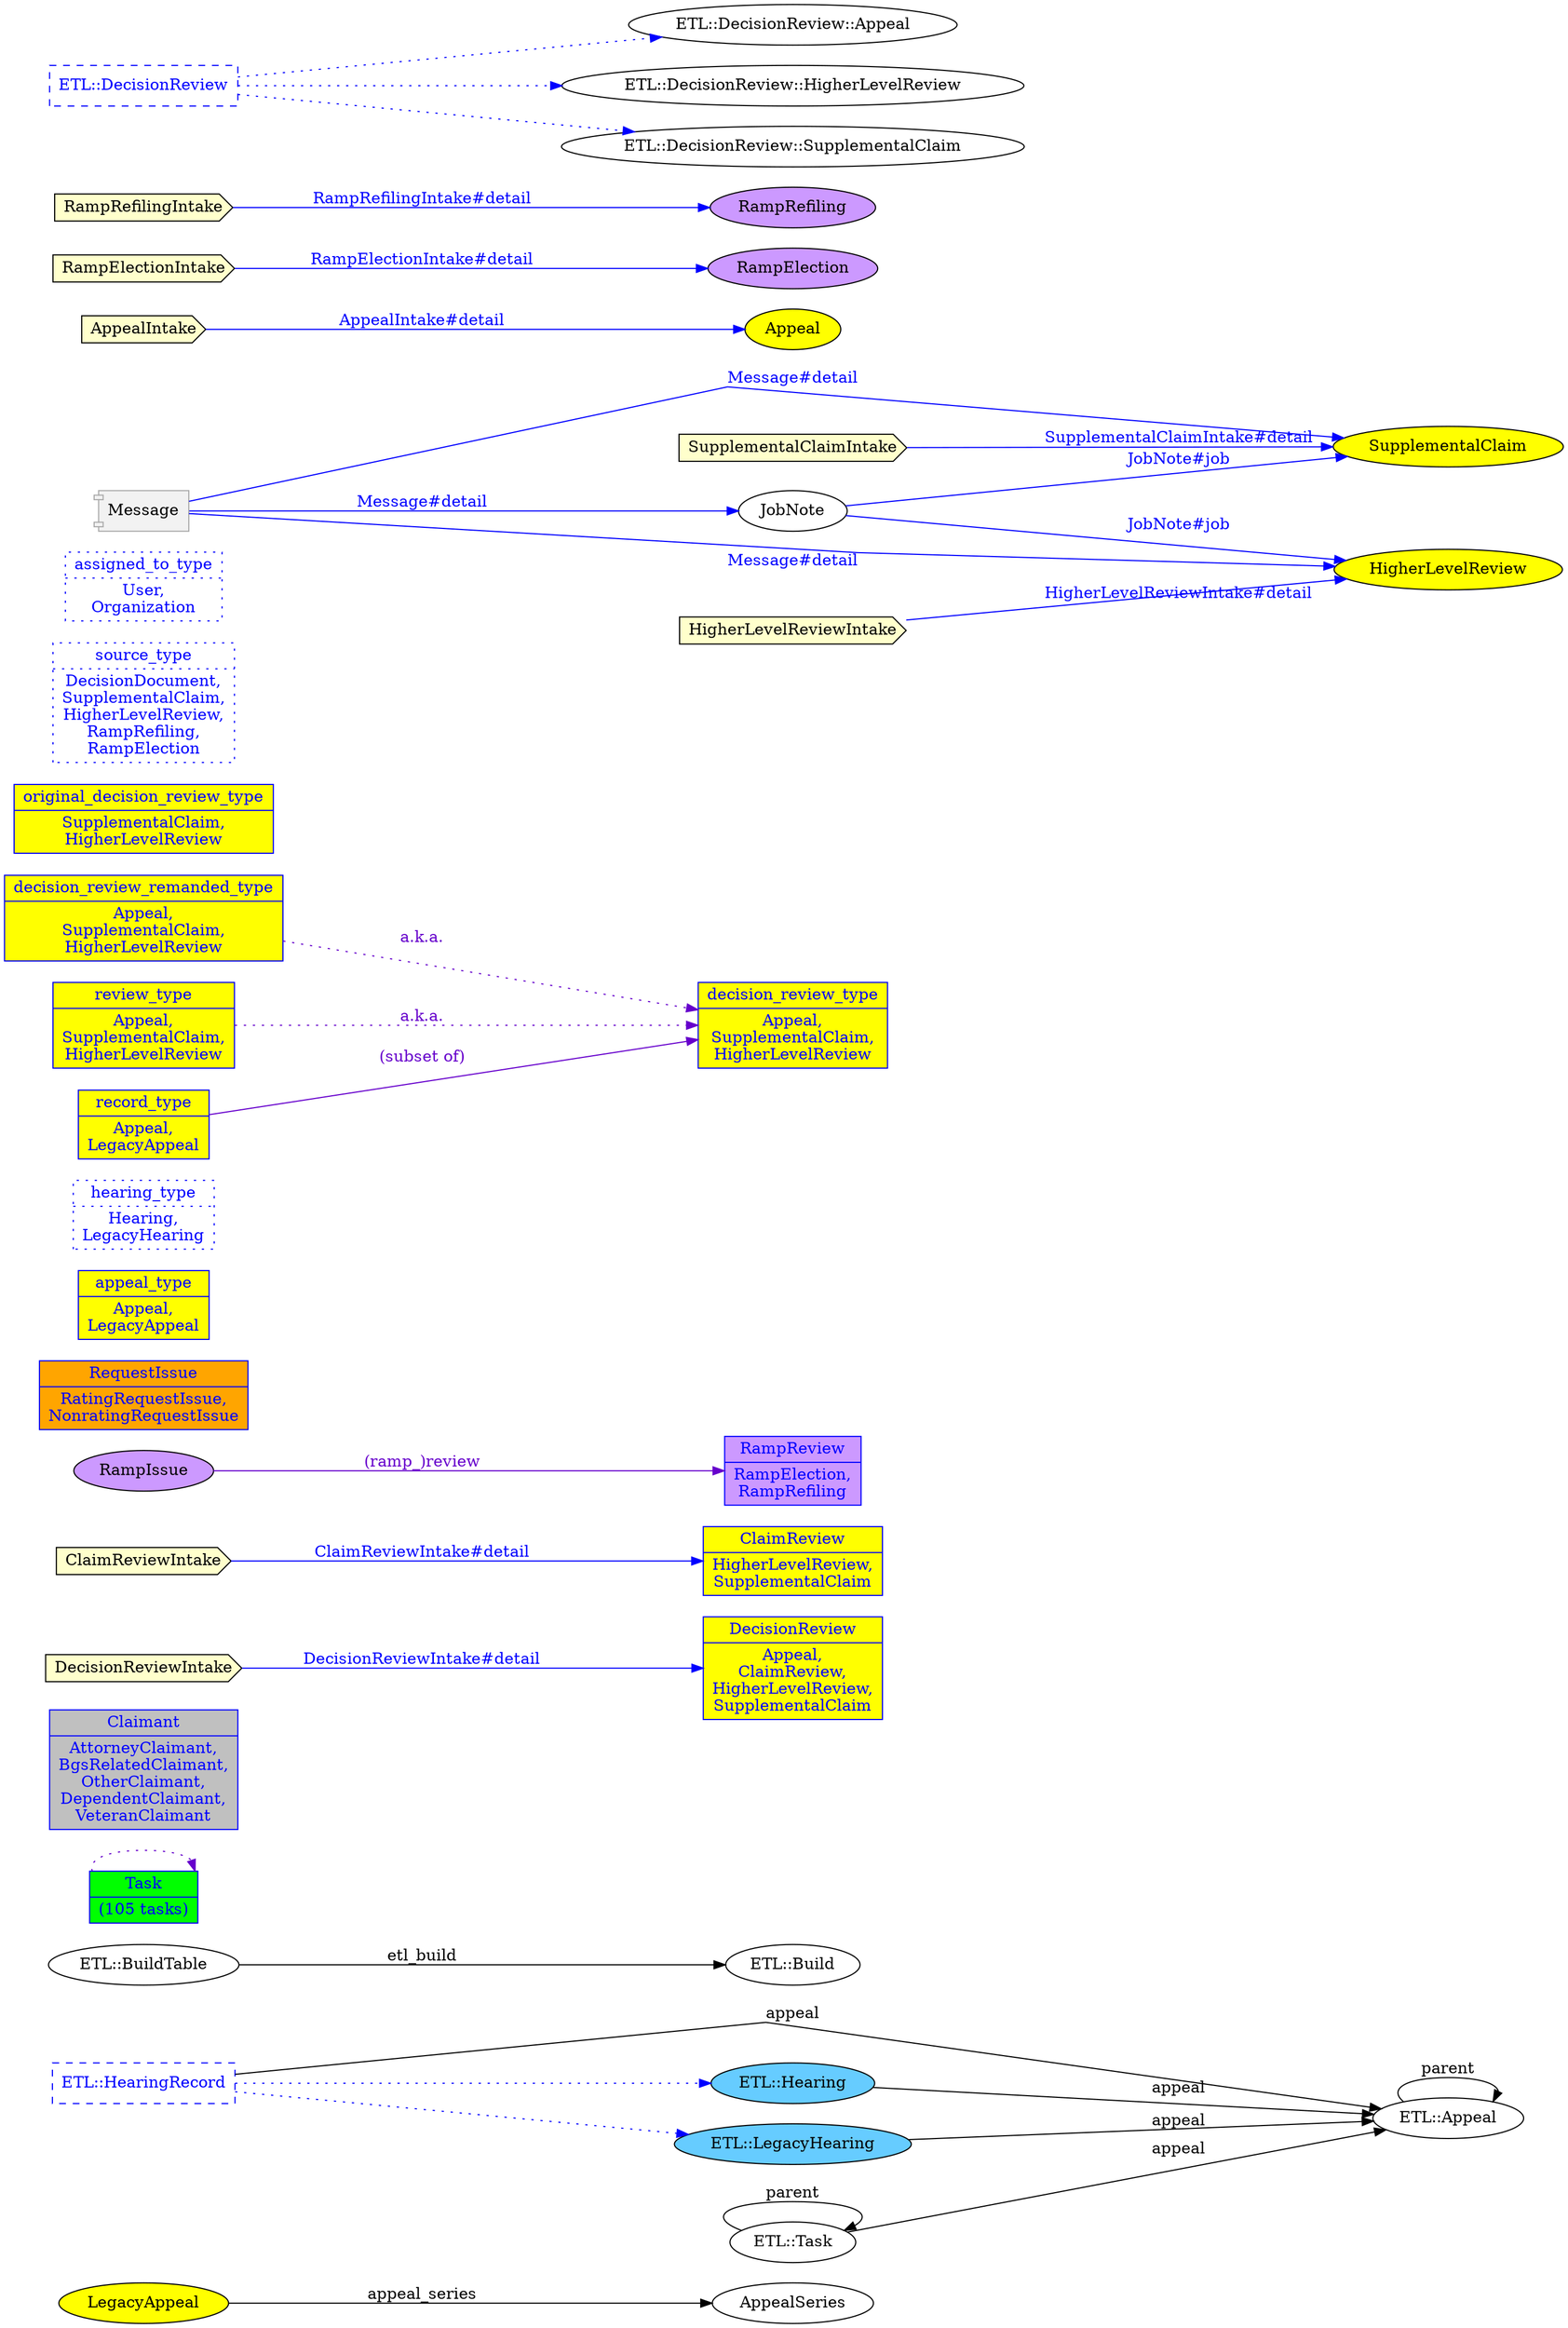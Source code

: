 digraph belongs_to_erd_subclasses {
	graph [bb="0,0,1104.3,2103",
		rankdir=LR,
		splines=line
	];
	node [label="\N"];
	AppealSeries	[
		label=AppealSeries,
		];
	LegacyAppeal	[fillcolor=yellow,
		label=LegacyAppeal,
		style=filled,
		];
	LegacyAppeal -> AppealSeries	[label=appeal_series,
		];
	"ETL::Appeal"	[
		label="ETL::Appeal",
		];
	"ETL::Appeal" -> "ETL::Appeal"	[label=parent,
		];
	"ETL::Build"	[
		label="ETL::Build",
		];
	"ETL::BuildTable"	[
		label="ETL::BuildTable",
		];
	"ETL::BuildTable" -> "ETL::Build"	[label=etl_build,
		];
	"ETL::HearingRecord"	[color=blue,
		fillcolor="#66ccff",
		fontcolor=blue,
		label="ETL::HearingRecord",
		shape=record,
		style=dashed,
		];
	"ETL::HearingRecord" -> "ETL::Appeal"	[label=appeal,
		];
	"ETL::Hearing"	[fillcolor="#66ccff",
		label="ETL::Hearing",
		style=filled,
		];
	"ETL::HearingRecord" -> "ETL::Hearing"	[color=blue,
		style=dotted];
	"ETL::LegacyHearing"	[fillcolor="#66ccff",
		label="ETL::LegacyHearing",
		style=filled,
		];
	"ETL::HearingRecord" -> "ETL::LegacyHearing"	[color=blue,
		style=dotted];
	"ETL::Task"	[
		label="ETL::Task",
		];
	"ETL::Task" -> "ETL::Appeal"	[label=appeal,
		];
	"ETL::Task" -> "ETL::Task"	[label=parent,
		];
	"ETL::Hearing" -> "ETL::Appeal"	[label=appeal,
		];
	"ETL::LegacyHearing" -> "ETL::Appeal"	[label=appeal,
		];
	Task	[color=blue,
		fillcolor=green,
		fontcolor=blue,
		label="Task|(105 tasks)",
		shape=record,
		style=filled,
		];
	Task -> Task	[color="#6600cc",
		fontcolor="#6600cc",
		style=dotted];
	Claimant	[color=blue,
		fillcolor=gray,
		fontcolor=blue,
		label="Claimant|AttorneyClaimant,\nBgsRelatedClaimant,\nOtherClaimant,\nDependentClaimant,\nVeteranClaimant",
		shape=record,
		style=filled,
		];
	DecisionReview	[color=blue,
		fillcolor=yellow,
		fontcolor=blue,
		label="DecisionReview|Appeal,\nClaimReview,\nHigherLevelReview,\nSupplementalClaim",
		shape=record,
		style=filled,
		];
	ClaimReview	[color=blue,
		fillcolor=yellow,
		fontcolor=blue,
		label="ClaimReview|HigherLevelReview,\nSupplementalClaim",
		shape=record,
		style=filled,
		];
	RampReview	[color=blue,
		fillcolor="#cc99ff",
		fontcolor=blue,
		label="RampReview|RampElection,\nRampRefiling",
		shape=record,
		style=filled,
		];
	RequestIssue	[color=blue,
		fillcolor=orange,
		fontcolor=blue,
		label="RequestIssue|RatingRequestIssue,\nNonratingRequestIssue",
		shape=record,
		style=filled,
		];
	appeal_type	[color=blue,
		fillcolor=yellow,
		fontcolor=blue,
		label="appeal_type|Appeal,\nLegacyAppeal",
		shape=record,
		style=filled,
		];
	hearing_type	[color=blue,
		fontcolor=blue,
		label="hearing_type|Hearing,\nLegacyHearing",
		shape=record,
		style=dotted,
		];
	decision_review_type	[color=blue,
		fillcolor=yellow,
		fontcolor=blue,
		label="decision_review_type|Appeal,\nSupplementalClaim,\nHigherLevelReview",
		shape=record,
		style=filled,
		];
	decision_review_remanded_type	[color=blue,
		fillcolor=yellow,
		fontcolor=blue,
		label="decision_review_remanded_type|Appeal,\nSupplementalClaim,\nHigherLevelReview",
		shape=record,
		style=filled,
		];
	decision_review_remanded_type -> decision_review_type	[color="#6600cc",
		fontcolor="#6600cc",
		label="a.k.a.",
		style=dotted];
	review_type	[color=blue,
		fillcolor=yellow,
		fontcolor=blue,
		label="review_type|Appeal,\nSupplementalClaim,\nHigherLevelReview",
		shape=record,
		style=filled,
		];
	review_type -> decision_review_type	[color="#6600cc",
		fontcolor="#6600cc",
		label="a.k.a.",
		style=dotted];
	original_decision_review_type	[color=blue,
		fillcolor=yellow,
		fontcolor=blue,
		label="original_decision_review_type|SupplementalClaim,\nHigherLevelReview",
		shape=record,
		style=filled,
		];
	source_type	[color=blue,
		fontcolor=blue,
		label="source_type|DecisionDocument,\nSupplementalClaim,\nHigherLevelReview,\nRampRefiling,\nRampElection",
		shape=record,
		style=dotted,
		];
	assigned_to_type	[color=blue,
		fontcolor=blue,
		label="assigned_to_type|User,\nOrganization",
		shape=record,
		style=dotted,
		];
	record_type	[color=blue,
		fillcolor=yellow,
		fontcolor=blue,
		label="record_type|Appeal,\nLegacyAppeal",
		shape=record,
		style=filled,
		];
	record_type -> decision_review_type	[color="#6600cc",
		fontcolor="#6600cc",
		label="(subset of)",
		];
	Message	[color="#aaaaaa",
		fillcolor="#f2f2f2",
		label=Message,
		shape=component,
		style=filled,
		];
	JobNote	[
		label=JobNote,
		];
	Message -> JobNote	[color=blue,
		fontcolor=blue,
		label="Message#detail",
		];
	SupplementalClaim	[fillcolor=yellow,
		label=SupplementalClaim,
		style=filled,
		];
	Message -> SupplementalClaim	[color=blue,
		fontcolor=blue,
		label="Message#detail",
		];
	HigherLevelReview	[fillcolor=yellow,
		label=HigherLevelReview,
		style=filled,
		];
	Message -> HigherLevelReview	[color=blue,
		fontcolor=blue,
		label="Message#detail",
		];
	JobNote -> SupplementalClaim	[color=blue,
		fontcolor=blue,
		label="JobNote#job",
		];
	JobNote -> HigherLevelReview	[color=blue,
		fontcolor=blue,
		label="JobNote#job",
		];
	AppealIntake	[fillcolor="#ffffcc",
		label=AppealIntake,
		shape=cds,
		style=filled,
		];
	Appeal	[fillcolor=yellow,
		label=Appeal,
		style=filled,
		];
	AppealIntake -> Appeal	[color=blue,
		fontcolor=blue,
		label="AppealIntake#detail",
		];
	RampElectionIntake	[fillcolor="#ffffcc",
		label=RampElectionIntake,
		shape=cds,
		style=filled,
		];
	RampElection	[fillcolor="#cc99ff",
		label=RampElection,
		style=filled,
		];
	RampElectionIntake -> RampElection	[color=blue,
		fontcolor=blue,
		label="RampElectionIntake#detail",
		];
	RampRefilingIntake	[fillcolor="#ffffcc",
		label=RampRefilingIntake,
		shape=cds,
		style=filled,
		];
	RampRefiling	[fillcolor="#cc99ff",
		label=RampRefiling,
		style=filled,
		];
	RampRefilingIntake -> RampRefiling	[color=blue,
		fontcolor=blue,
		label="RampRefilingIntake#detail",
		];
	HigherLevelReviewIntake	[fillcolor="#ffffcc",
		label=HigherLevelReviewIntake,
		shape=cds,
		style=filled,
		];
	HigherLevelReviewIntake -> HigherLevelReview	[color=blue,
		fontcolor=blue,
		label="HigherLevelReviewIntake#detail",
		];
	SupplementalClaimIntake	[fillcolor="#ffffcc",
		label=SupplementalClaimIntake,
		shape=cds,
		style=filled,
		];
	SupplementalClaimIntake -> SupplementalClaim	[color=blue,
		fontcolor=blue,
		label="SupplementalClaimIntake#detail",
		];
	DecisionReviewIntake	[fillcolor="#ffffcc",
		label=DecisionReviewIntake,
		shape=cds,
		style=filled,
		];
	DecisionReviewIntake -> DecisionReview	[color=blue,
		fontcolor=blue,
		label="DecisionReviewIntake#detail",
		];
	ClaimReviewIntake	[fillcolor="#ffffcc",
		label=ClaimReviewIntake,
		shape=cds,
		style=filled,
		];
	ClaimReviewIntake -> ClaimReview	[color=blue,
		fontcolor=blue,
		label="ClaimReviewIntake#detail",
		];
	RampIssue	[fillcolor="#cc99ff",
		label=RampIssue,
		style=filled,
		];
	RampIssue -> RampReview	[color="#6600cc",
		fontcolor="#6600cc",
		label="(ramp_)review",
		];
	"ETL::DecisionReview"	[color=blue,
		fontcolor=blue,
		label="ETL::DecisionReview",
		shape=record,
		style=dashed,
		];
	"ETL::DecisionReview::Appeal"	[
		label="ETL::DecisionReview::Appeal",
		];
	"ETL::DecisionReview" -> "ETL::DecisionReview::Appeal"	[color=blue,
		style=dotted];
	"ETL::DecisionReview::HigherLevelReview"	[
		label="ETL::DecisionReview::HigherLevelReview",
		];
	"ETL::DecisionReview" -> "ETL::DecisionReview::HigherLevelReview"	[color=blue,
		style=dotted];
	"ETL::DecisionReview::SupplementalClaim"	[
		label="ETL::DecisionReview::SupplementalClaim",
		];
	"ETL::DecisionReview" -> "ETL::DecisionReview::SupplementalClaim"	[color=blue,
		style=dotted];
}
